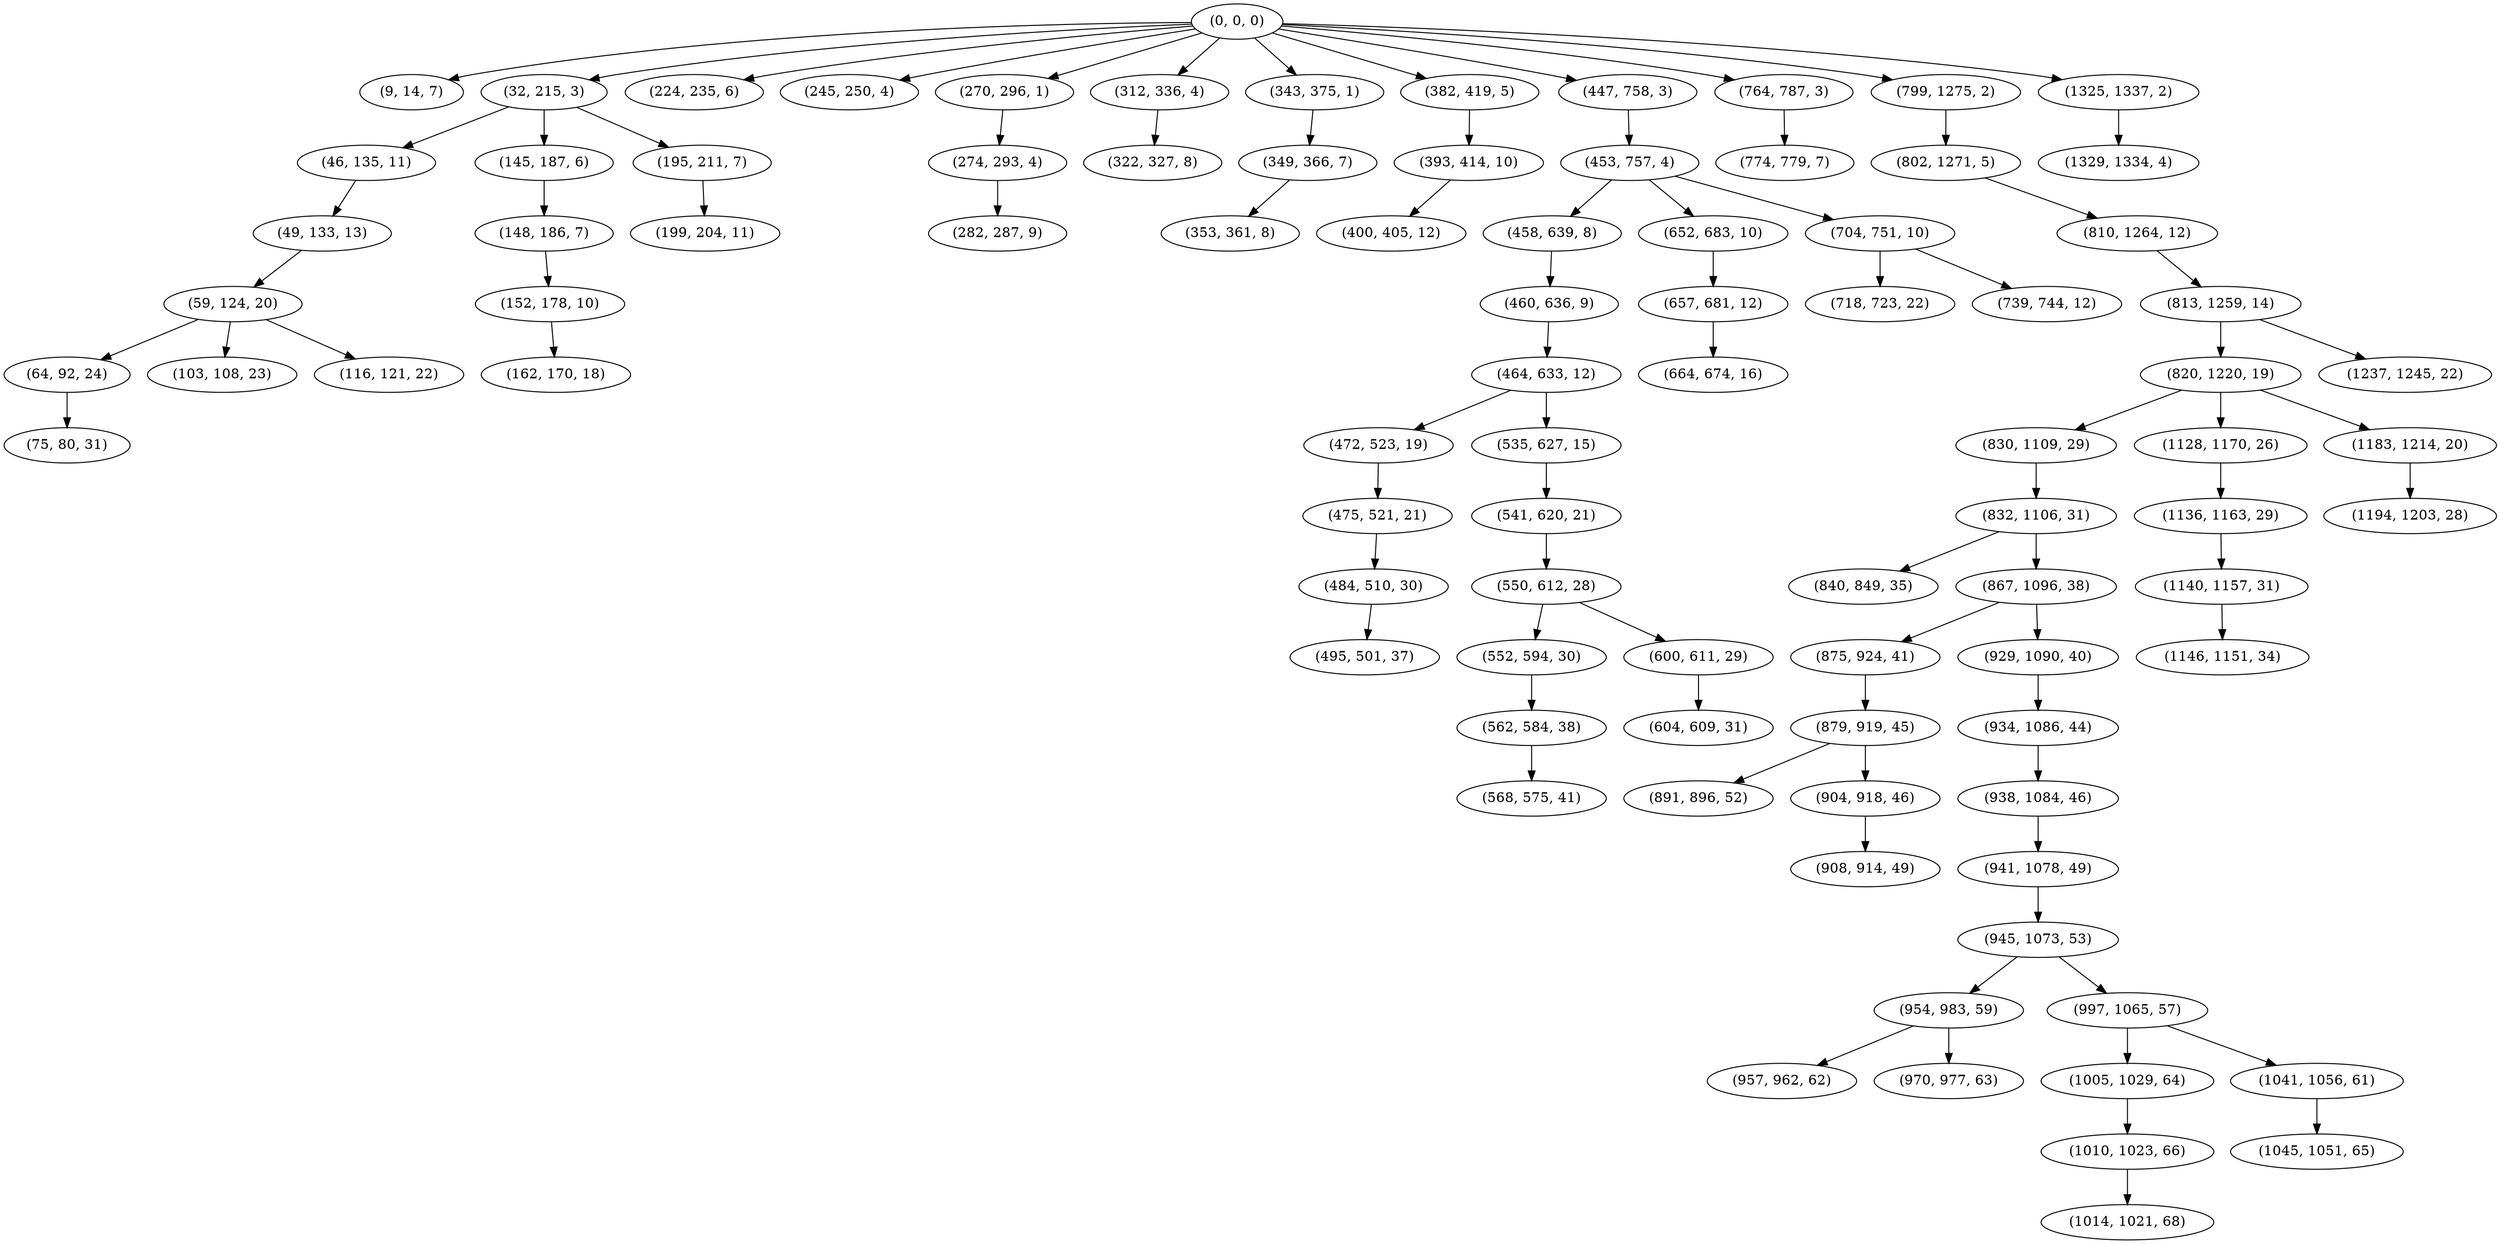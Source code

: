 digraph tree {
    "(0, 0, 0)";
    "(9, 14, 7)";
    "(32, 215, 3)";
    "(46, 135, 11)";
    "(49, 133, 13)";
    "(59, 124, 20)";
    "(64, 92, 24)";
    "(75, 80, 31)";
    "(103, 108, 23)";
    "(116, 121, 22)";
    "(145, 187, 6)";
    "(148, 186, 7)";
    "(152, 178, 10)";
    "(162, 170, 18)";
    "(195, 211, 7)";
    "(199, 204, 11)";
    "(224, 235, 6)";
    "(245, 250, 4)";
    "(270, 296, 1)";
    "(274, 293, 4)";
    "(282, 287, 9)";
    "(312, 336, 4)";
    "(322, 327, 8)";
    "(343, 375, 1)";
    "(349, 366, 7)";
    "(353, 361, 8)";
    "(382, 419, 5)";
    "(393, 414, 10)";
    "(400, 405, 12)";
    "(447, 758, 3)";
    "(453, 757, 4)";
    "(458, 639, 8)";
    "(460, 636, 9)";
    "(464, 633, 12)";
    "(472, 523, 19)";
    "(475, 521, 21)";
    "(484, 510, 30)";
    "(495, 501, 37)";
    "(535, 627, 15)";
    "(541, 620, 21)";
    "(550, 612, 28)";
    "(552, 594, 30)";
    "(562, 584, 38)";
    "(568, 575, 41)";
    "(600, 611, 29)";
    "(604, 609, 31)";
    "(652, 683, 10)";
    "(657, 681, 12)";
    "(664, 674, 16)";
    "(704, 751, 10)";
    "(718, 723, 22)";
    "(739, 744, 12)";
    "(764, 787, 3)";
    "(774, 779, 7)";
    "(799, 1275, 2)";
    "(802, 1271, 5)";
    "(810, 1264, 12)";
    "(813, 1259, 14)";
    "(820, 1220, 19)";
    "(830, 1109, 29)";
    "(832, 1106, 31)";
    "(840, 849, 35)";
    "(867, 1096, 38)";
    "(875, 924, 41)";
    "(879, 919, 45)";
    "(891, 896, 52)";
    "(904, 918, 46)";
    "(908, 914, 49)";
    "(929, 1090, 40)";
    "(934, 1086, 44)";
    "(938, 1084, 46)";
    "(941, 1078, 49)";
    "(945, 1073, 53)";
    "(954, 983, 59)";
    "(957, 962, 62)";
    "(970, 977, 63)";
    "(997, 1065, 57)";
    "(1005, 1029, 64)";
    "(1010, 1023, 66)";
    "(1014, 1021, 68)";
    "(1041, 1056, 61)";
    "(1045, 1051, 65)";
    "(1128, 1170, 26)";
    "(1136, 1163, 29)";
    "(1140, 1157, 31)";
    "(1146, 1151, 34)";
    "(1183, 1214, 20)";
    "(1194, 1203, 28)";
    "(1237, 1245, 22)";
    "(1325, 1337, 2)";
    "(1329, 1334, 4)";
    "(0, 0, 0)" -> "(9, 14, 7)";
    "(0, 0, 0)" -> "(32, 215, 3)";
    "(0, 0, 0)" -> "(224, 235, 6)";
    "(0, 0, 0)" -> "(245, 250, 4)";
    "(0, 0, 0)" -> "(270, 296, 1)";
    "(0, 0, 0)" -> "(312, 336, 4)";
    "(0, 0, 0)" -> "(343, 375, 1)";
    "(0, 0, 0)" -> "(382, 419, 5)";
    "(0, 0, 0)" -> "(447, 758, 3)";
    "(0, 0, 0)" -> "(764, 787, 3)";
    "(0, 0, 0)" -> "(799, 1275, 2)";
    "(0, 0, 0)" -> "(1325, 1337, 2)";
    "(32, 215, 3)" -> "(46, 135, 11)";
    "(32, 215, 3)" -> "(145, 187, 6)";
    "(32, 215, 3)" -> "(195, 211, 7)";
    "(46, 135, 11)" -> "(49, 133, 13)";
    "(49, 133, 13)" -> "(59, 124, 20)";
    "(59, 124, 20)" -> "(64, 92, 24)";
    "(59, 124, 20)" -> "(103, 108, 23)";
    "(59, 124, 20)" -> "(116, 121, 22)";
    "(64, 92, 24)" -> "(75, 80, 31)";
    "(145, 187, 6)" -> "(148, 186, 7)";
    "(148, 186, 7)" -> "(152, 178, 10)";
    "(152, 178, 10)" -> "(162, 170, 18)";
    "(195, 211, 7)" -> "(199, 204, 11)";
    "(270, 296, 1)" -> "(274, 293, 4)";
    "(274, 293, 4)" -> "(282, 287, 9)";
    "(312, 336, 4)" -> "(322, 327, 8)";
    "(343, 375, 1)" -> "(349, 366, 7)";
    "(349, 366, 7)" -> "(353, 361, 8)";
    "(382, 419, 5)" -> "(393, 414, 10)";
    "(393, 414, 10)" -> "(400, 405, 12)";
    "(447, 758, 3)" -> "(453, 757, 4)";
    "(453, 757, 4)" -> "(458, 639, 8)";
    "(453, 757, 4)" -> "(652, 683, 10)";
    "(453, 757, 4)" -> "(704, 751, 10)";
    "(458, 639, 8)" -> "(460, 636, 9)";
    "(460, 636, 9)" -> "(464, 633, 12)";
    "(464, 633, 12)" -> "(472, 523, 19)";
    "(464, 633, 12)" -> "(535, 627, 15)";
    "(472, 523, 19)" -> "(475, 521, 21)";
    "(475, 521, 21)" -> "(484, 510, 30)";
    "(484, 510, 30)" -> "(495, 501, 37)";
    "(535, 627, 15)" -> "(541, 620, 21)";
    "(541, 620, 21)" -> "(550, 612, 28)";
    "(550, 612, 28)" -> "(552, 594, 30)";
    "(550, 612, 28)" -> "(600, 611, 29)";
    "(552, 594, 30)" -> "(562, 584, 38)";
    "(562, 584, 38)" -> "(568, 575, 41)";
    "(600, 611, 29)" -> "(604, 609, 31)";
    "(652, 683, 10)" -> "(657, 681, 12)";
    "(657, 681, 12)" -> "(664, 674, 16)";
    "(704, 751, 10)" -> "(718, 723, 22)";
    "(704, 751, 10)" -> "(739, 744, 12)";
    "(764, 787, 3)" -> "(774, 779, 7)";
    "(799, 1275, 2)" -> "(802, 1271, 5)";
    "(802, 1271, 5)" -> "(810, 1264, 12)";
    "(810, 1264, 12)" -> "(813, 1259, 14)";
    "(813, 1259, 14)" -> "(820, 1220, 19)";
    "(813, 1259, 14)" -> "(1237, 1245, 22)";
    "(820, 1220, 19)" -> "(830, 1109, 29)";
    "(820, 1220, 19)" -> "(1128, 1170, 26)";
    "(820, 1220, 19)" -> "(1183, 1214, 20)";
    "(830, 1109, 29)" -> "(832, 1106, 31)";
    "(832, 1106, 31)" -> "(840, 849, 35)";
    "(832, 1106, 31)" -> "(867, 1096, 38)";
    "(867, 1096, 38)" -> "(875, 924, 41)";
    "(867, 1096, 38)" -> "(929, 1090, 40)";
    "(875, 924, 41)" -> "(879, 919, 45)";
    "(879, 919, 45)" -> "(891, 896, 52)";
    "(879, 919, 45)" -> "(904, 918, 46)";
    "(904, 918, 46)" -> "(908, 914, 49)";
    "(929, 1090, 40)" -> "(934, 1086, 44)";
    "(934, 1086, 44)" -> "(938, 1084, 46)";
    "(938, 1084, 46)" -> "(941, 1078, 49)";
    "(941, 1078, 49)" -> "(945, 1073, 53)";
    "(945, 1073, 53)" -> "(954, 983, 59)";
    "(945, 1073, 53)" -> "(997, 1065, 57)";
    "(954, 983, 59)" -> "(957, 962, 62)";
    "(954, 983, 59)" -> "(970, 977, 63)";
    "(997, 1065, 57)" -> "(1005, 1029, 64)";
    "(997, 1065, 57)" -> "(1041, 1056, 61)";
    "(1005, 1029, 64)" -> "(1010, 1023, 66)";
    "(1010, 1023, 66)" -> "(1014, 1021, 68)";
    "(1041, 1056, 61)" -> "(1045, 1051, 65)";
    "(1128, 1170, 26)" -> "(1136, 1163, 29)";
    "(1136, 1163, 29)" -> "(1140, 1157, 31)";
    "(1140, 1157, 31)" -> "(1146, 1151, 34)";
    "(1183, 1214, 20)" -> "(1194, 1203, 28)";
    "(1325, 1337, 2)" -> "(1329, 1334, 4)";
}
